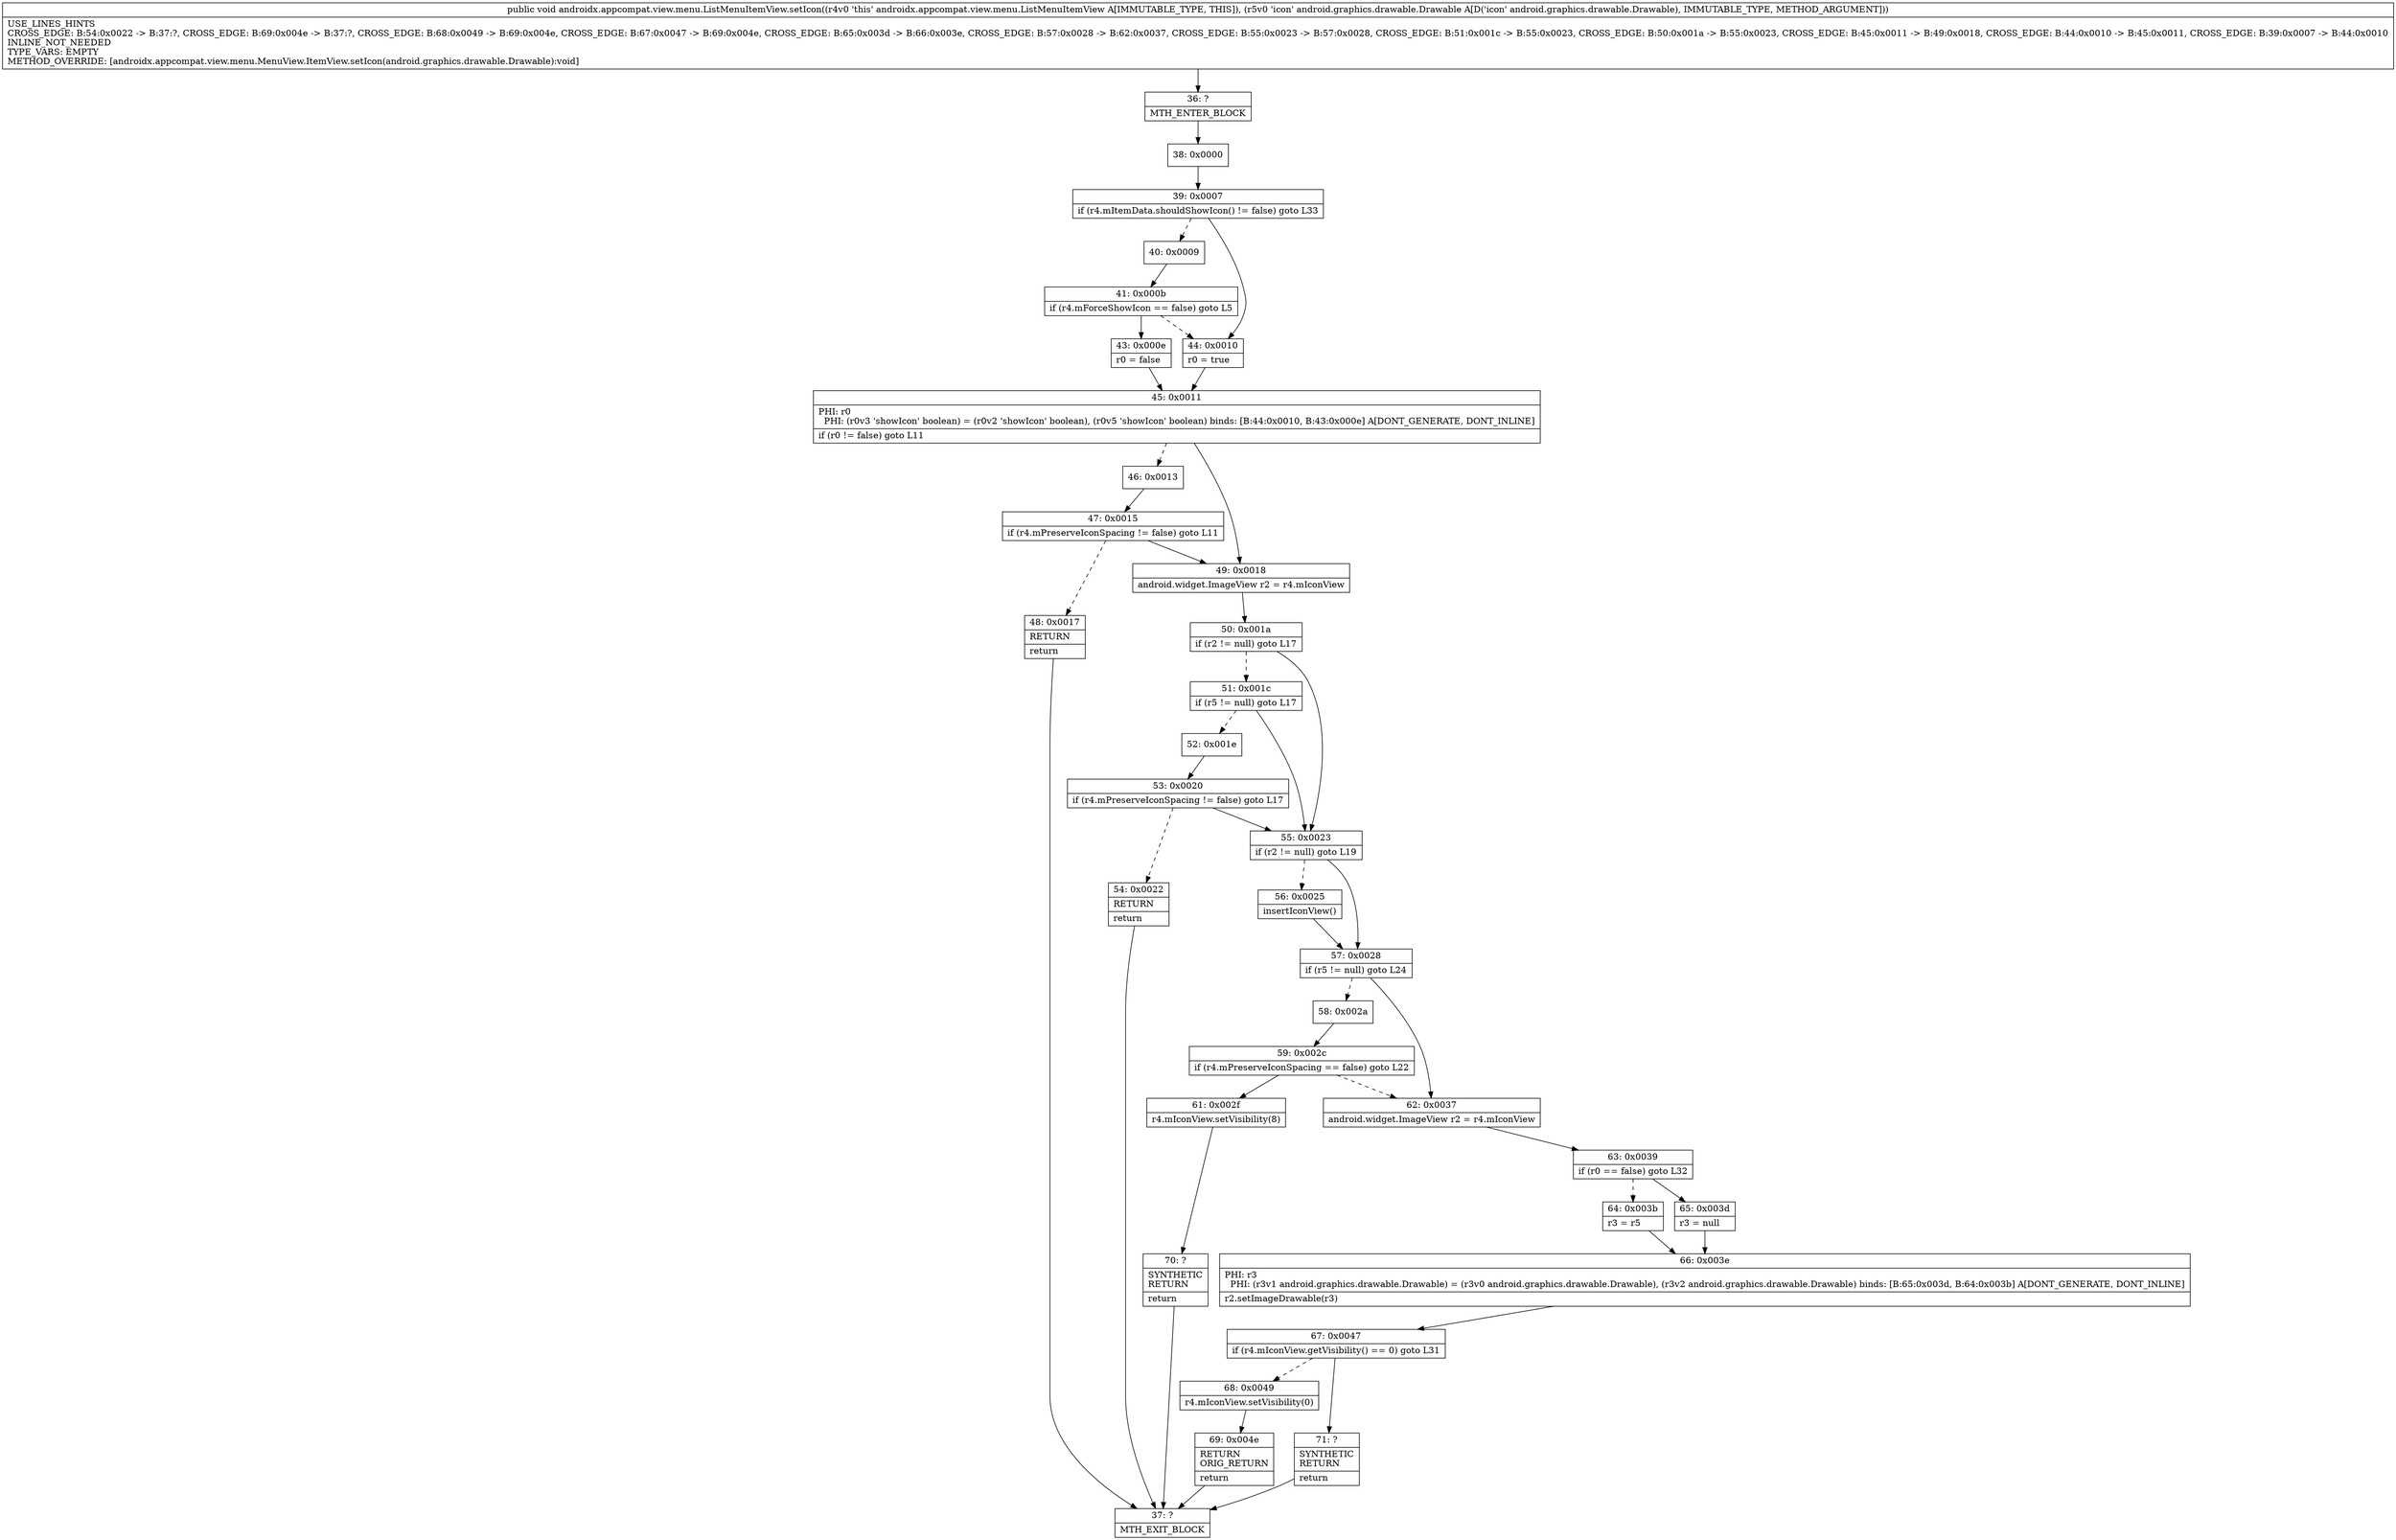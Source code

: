 digraph "CFG forandroidx.appcompat.view.menu.ListMenuItemView.setIcon(Landroid\/graphics\/drawable\/Drawable;)V" {
Node_36 [shape=record,label="{36\:\ ?|MTH_ENTER_BLOCK\l}"];
Node_38 [shape=record,label="{38\:\ 0x0000}"];
Node_39 [shape=record,label="{39\:\ 0x0007|if (r4.mItemData.shouldShowIcon() != false) goto L33\l}"];
Node_40 [shape=record,label="{40\:\ 0x0009}"];
Node_41 [shape=record,label="{41\:\ 0x000b|if (r4.mForceShowIcon == false) goto L5\l}"];
Node_43 [shape=record,label="{43\:\ 0x000e|r0 = false\l}"];
Node_45 [shape=record,label="{45\:\ 0x0011|PHI: r0 \l  PHI: (r0v3 'showIcon' boolean) = (r0v2 'showIcon' boolean), (r0v5 'showIcon' boolean) binds: [B:44:0x0010, B:43:0x000e] A[DONT_GENERATE, DONT_INLINE]\l|if (r0 != false) goto L11\l}"];
Node_46 [shape=record,label="{46\:\ 0x0013}"];
Node_47 [shape=record,label="{47\:\ 0x0015|if (r4.mPreserveIconSpacing != false) goto L11\l}"];
Node_48 [shape=record,label="{48\:\ 0x0017|RETURN\l|return\l}"];
Node_37 [shape=record,label="{37\:\ ?|MTH_EXIT_BLOCK\l}"];
Node_49 [shape=record,label="{49\:\ 0x0018|android.widget.ImageView r2 = r4.mIconView\l}"];
Node_50 [shape=record,label="{50\:\ 0x001a|if (r2 != null) goto L17\l}"];
Node_51 [shape=record,label="{51\:\ 0x001c|if (r5 != null) goto L17\l}"];
Node_52 [shape=record,label="{52\:\ 0x001e}"];
Node_53 [shape=record,label="{53\:\ 0x0020|if (r4.mPreserveIconSpacing != false) goto L17\l}"];
Node_54 [shape=record,label="{54\:\ 0x0022|RETURN\l|return\l}"];
Node_55 [shape=record,label="{55\:\ 0x0023|if (r2 != null) goto L19\l}"];
Node_56 [shape=record,label="{56\:\ 0x0025|insertIconView()\l}"];
Node_57 [shape=record,label="{57\:\ 0x0028|if (r5 != null) goto L24\l}"];
Node_58 [shape=record,label="{58\:\ 0x002a}"];
Node_59 [shape=record,label="{59\:\ 0x002c|if (r4.mPreserveIconSpacing == false) goto L22\l}"];
Node_61 [shape=record,label="{61\:\ 0x002f|r4.mIconView.setVisibility(8)\l}"];
Node_70 [shape=record,label="{70\:\ ?|SYNTHETIC\lRETURN\l|return\l}"];
Node_62 [shape=record,label="{62\:\ 0x0037|android.widget.ImageView r2 = r4.mIconView\l}"];
Node_63 [shape=record,label="{63\:\ 0x0039|if (r0 == false) goto L32\l}"];
Node_64 [shape=record,label="{64\:\ 0x003b|r3 = r5\l}"];
Node_66 [shape=record,label="{66\:\ 0x003e|PHI: r3 \l  PHI: (r3v1 android.graphics.drawable.Drawable) = (r3v0 android.graphics.drawable.Drawable), (r3v2 android.graphics.drawable.Drawable) binds: [B:65:0x003d, B:64:0x003b] A[DONT_GENERATE, DONT_INLINE]\l|r2.setImageDrawable(r3)\l}"];
Node_67 [shape=record,label="{67\:\ 0x0047|if (r4.mIconView.getVisibility() == 0) goto L31\l}"];
Node_68 [shape=record,label="{68\:\ 0x0049|r4.mIconView.setVisibility(0)\l}"];
Node_69 [shape=record,label="{69\:\ 0x004e|RETURN\lORIG_RETURN\l|return\l}"];
Node_71 [shape=record,label="{71\:\ ?|SYNTHETIC\lRETURN\l|return\l}"];
Node_65 [shape=record,label="{65\:\ 0x003d|r3 = null\l}"];
Node_44 [shape=record,label="{44\:\ 0x0010|r0 = true\l}"];
MethodNode[shape=record,label="{public void androidx.appcompat.view.menu.ListMenuItemView.setIcon((r4v0 'this' androidx.appcompat.view.menu.ListMenuItemView A[IMMUTABLE_TYPE, THIS]), (r5v0 'icon' android.graphics.drawable.Drawable A[D('icon' android.graphics.drawable.Drawable), IMMUTABLE_TYPE, METHOD_ARGUMENT]))  | USE_LINES_HINTS\lCROSS_EDGE: B:54:0x0022 \-\> B:37:?, CROSS_EDGE: B:69:0x004e \-\> B:37:?, CROSS_EDGE: B:68:0x0049 \-\> B:69:0x004e, CROSS_EDGE: B:67:0x0047 \-\> B:69:0x004e, CROSS_EDGE: B:65:0x003d \-\> B:66:0x003e, CROSS_EDGE: B:57:0x0028 \-\> B:62:0x0037, CROSS_EDGE: B:55:0x0023 \-\> B:57:0x0028, CROSS_EDGE: B:51:0x001c \-\> B:55:0x0023, CROSS_EDGE: B:50:0x001a \-\> B:55:0x0023, CROSS_EDGE: B:45:0x0011 \-\> B:49:0x0018, CROSS_EDGE: B:44:0x0010 \-\> B:45:0x0011, CROSS_EDGE: B:39:0x0007 \-\> B:44:0x0010\lINLINE_NOT_NEEDED\lTYPE_VARS: EMPTY\lMETHOD_OVERRIDE: [androidx.appcompat.view.menu.MenuView.ItemView.setIcon(android.graphics.drawable.Drawable):void]\l}"];
MethodNode -> Node_36;Node_36 -> Node_38;
Node_38 -> Node_39;
Node_39 -> Node_40[style=dashed];
Node_39 -> Node_44;
Node_40 -> Node_41;
Node_41 -> Node_43;
Node_41 -> Node_44[style=dashed];
Node_43 -> Node_45;
Node_45 -> Node_46[style=dashed];
Node_45 -> Node_49;
Node_46 -> Node_47;
Node_47 -> Node_48[style=dashed];
Node_47 -> Node_49;
Node_48 -> Node_37;
Node_49 -> Node_50;
Node_50 -> Node_51[style=dashed];
Node_50 -> Node_55;
Node_51 -> Node_52[style=dashed];
Node_51 -> Node_55;
Node_52 -> Node_53;
Node_53 -> Node_54[style=dashed];
Node_53 -> Node_55;
Node_54 -> Node_37;
Node_55 -> Node_56[style=dashed];
Node_55 -> Node_57;
Node_56 -> Node_57;
Node_57 -> Node_58[style=dashed];
Node_57 -> Node_62;
Node_58 -> Node_59;
Node_59 -> Node_61;
Node_59 -> Node_62[style=dashed];
Node_61 -> Node_70;
Node_70 -> Node_37;
Node_62 -> Node_63;
Node_63 -> Node_64[style=dashed];
Node_63 -> Node_65;
Node_64 -> Node_66;
Node_66 -> Node_67;
Node_67 -> Node_68[style=dashed];
Node_67 -> Node_71;
Node_68 -> Node_69;
Node_69 -> Node_37;
Node_71 -> Node_37;
Node_65 -> Node_66;
Node_44 -> Node_45;
}

